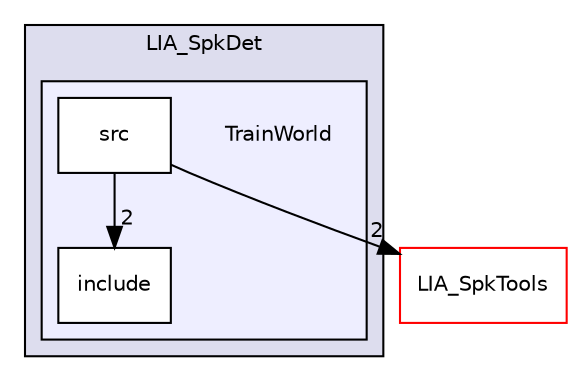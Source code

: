 digraph "LIA_SpkDet/TrainWorld" {
  compound=true
  node [ fontsize="10", fontname="Helvetica"];
  edge [ labelfontsize="10", labelfontname="Helvetica"];
  subgraph clusterdir_3956374995d7175cff63206a008f608a {
    graph [ bgcolor="#ddddee", pencolor="black", label="LIA_SpkDet" fontname="Helvetica", fontsize="10", URL="dir_3956374995d7175cff63206a008f608a.html"]
  subgraph clusterdir_b039af237425c8b40a6195955ef945ec {
    graph [ bgcolor="#eeeeff", pencolor="black", label="" URL="dir_b039af237425c8b40a6195955ef945ec.html"];
    dir_b039af237425c8b40a6195955ef945ec [shape=plaintext label="TrainWorld"];
    dir_77d4dcaf28da9185cfdc6cdefb359bf0 [shape=box label="include" color="black" fillcolor="white" style="filled" URL="dir_77d4dcaf28da9185cfdc6cdefb359bf0.html"];
    dir_ffbae5c0af8e0b0b52d3472b149de94a [shape=box label="src" color="black" fillcolor="white" style="filled" URL="dir_ffbae5c0af8e0b0b52d3472b149de94a.html"];
  }
  }
  dir_7b9f40c7474acebf25e66f966c5b9c6a [shape=box label="LIA_SpkTools" fillcolor="white" style="filled" color="red" URL="dir_7b9f40c7474acebf25e66f966c5b9c6a.html"];
  dir_ffbae5c0af8e0b0b52d3472b149de94a->dir_7b9f40c7474acebf25e66f966c5b9c6a [headlabel="2", labeldistance=1.5 headhref="dir_000096_000110.html"];
  dir_ffbae5c0af8e0b0b52d3472b149de94a->dir_77d4dcaf28da9185cfdc6cdefb359bf0 [headlabel="2", labeldistance=1.5 headhref="dir_000096_000095.html"];
}
